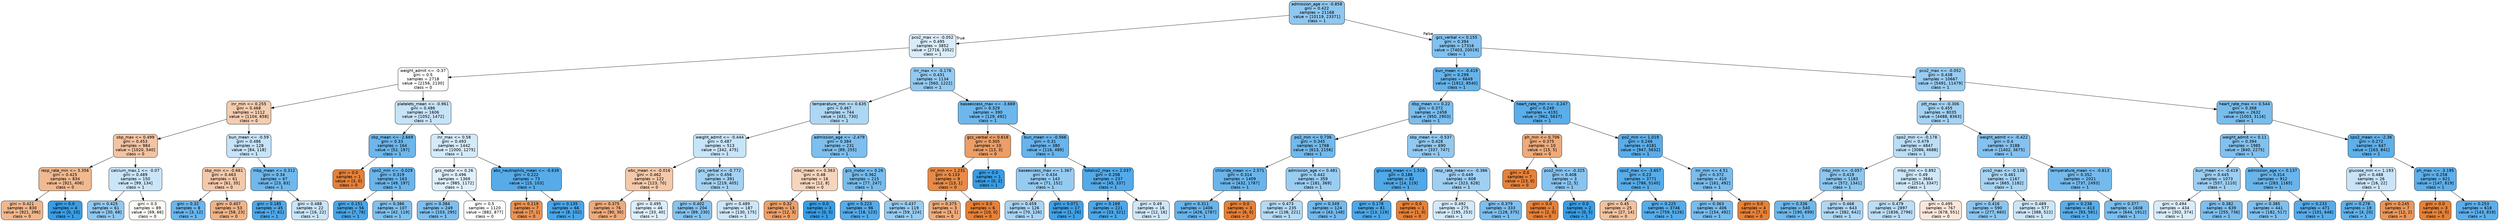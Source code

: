 digraph Tree {
node [shape=box, style="filled, rounded", color="black", fontname="helvetica"] ;
edge [fontname="helvetica"] ;
0 [label="admission_age <= -0.858\ngini = 0.422\nsamples = 21168\nvalue = [10119, 23371]\nclass = 1", fillcolor="#8fc7f0"] ;
1 [label="pco2_max <= -0.052\ngini = 0.495\nsamples = 3852\nvalue = [2716, 3352]\nclass = 1", fillcolor="#d9ecfa"] ;
0 -> 1 [labeldistance=2.5, labelangle=45, headlabel="True"] ;
2 [label="weight_admit <= -0.37\ngini = 0.5\nsamples = 2718\nvalue = [2156, 2130]\nclass = 0", fillcolor="#fffdfd"] ;
1 -> 2 ;
3 [label="inr_min <= 0.255\ngini = 0.468\nsamples = 1112\nvalue = [1104, 658]\nclass = 0", fillcolor="#f4ccaf"] ;
2 -> 3 ;
4 [label="sbp_max <= 0.499\ngini = 0.453\nsamples = 984\nvalue = [1020, 540]\nclass = 0", fillcolor="#f3c4a2"] ;
3 -> 4 ;
5 [label="resp_rate_min <= 3.356\ngini = 0.425\nsamples = 834\nvalue = [921, 406]\nclass = 0", fillcolor="#f0b990"] ;
4 -> 5 ;
6 [label="gini = 0.421\nsamples = 830\nvalue = [921, 396]\nclass = 0", fillcolor="#f0b78e"] ;
5 -> 6 ;
7 [label="gini = 0.0\nsamples = 4\nvalue = [0, 10]\nclass = 1", fillcolor="#399de5"] ;
5 -> 7 ;
8 [label="calcium_max.1 <= -0.07\ngini = 0.489\nsamples = 150\nvalue = [99, 134]\nclass = 1", fillcolor="#cbe5f8"] ;
4 -> 8 ;
9 [label="gini = 0.425\nsamples = 61\nvalue = [30, 68]\nclass = 1", fillcolor="#90c8f0"] ;
8 -> 9 ;
10 [label="gini = 0.5\nsamples = 89\nvalue = [69, 66]\nclass = 0", fillcolor="#fefaf6"] ;
8 -> 10 ;
11 [label="bun_mean <= -0.59\ngini = 0.486\nsamples = 128\nvalue = [84, 118]\nclass = 1", fillcolor="#c6e3f8"] ;
3 -> 11 ;
12 [label="sbp_min <= -0.661\ngini = 0.463\nsamples = 61\nvalue = [61, 35]\nclass = 0", fillcolor="#f4c9ab"] ;
11 -> 12 ;
13 [label="gini = 0.32\nsamples = 8\nvalue = [3, 12]\nclass = 1", fillcolor="#6ab6ec"] ;
12 -> 13 ;
14 [label="gini = 0.407\nsamples = 53\nvalue = [58, 23]\nclass = 0", fillcolor="#efb388"] ;
12 -> 14 ;
15 [label="mbp_mean <= 0.312\ngini = 0.34\nsamples = 67\nvalue = [23, 83]\nclass = 1", fillcolor="#70b8ec"] ;
11 -> 15 ;
16 [label="gini = 0.185\nsamples = 45\nvalue = [7, 61]\nclass = 1", fillcolor="#50a8e8"] ;
15 -> 16 ;
17 [label="gini = 0.488\nsamples = 22\nvalue = [16, 22]\nclass = 1", fillcolor="#c9e4f8"] ;
15 -> 17 ;
18 [label="platelets_mean <= -0.961\ngini = 0.486\nsamples = 1606\nvalue = [1052, 1472]\nclass = 1", fillcolor="#c7e3f8"] ;
2 -> 18 ;
19 [label="sbp_mean <= -2.669\ngini = 0.33\nsamples = 164\nvalue = [52, 197]\nclass = 1", fillcolor="#6db7ec"] ;
18 -> 19 ;
20 [label="gini = 0.0\nsamples = 1\nvalue = [3, 0]\nclass = 0", fillcolor="#e58139"] ;
19 -> 20 ;
21 [label="spo2_min <= -0.029\ngini = 0.319\nsamples = 163\nvalue = [49, 197]\nclass = 1", fillcolor="#6ab5eb"] ;
19 -> 21 ;
22 [label="gini = 0.151\nsamples = 56\nvalue = [7, 78]\nclass = 1", fillcolor="#4ba6e7"] ;
21 -> 22 ;
23 [label="gini = 0.386\nsamples = 107\nvalue = [42, 119]\nclass = 1", fillcolor="#7fc0ee"] ;
21 -> 23 ;
24 [label="inr_max <= 0.58\ngini = 0.493\nsamples = 1442\nvalue = [1000, 1275]\nclass = 1", fillcolor="#d4eaf9"] ;
18 -> 24 ;
25 [label="gcs_motor <= 0.26\ngini = 0.496\nsamples = 1369\nvalue = [985, 1172]\nclass = 1", fillcolor="#dfeffb"] ;
24 -> 25 ;
26 [label="gini = 0.384\nsamples = 249\nvalue = [103, 295]\nclass = 1", fillcolor="#7ebfee"] ;
25 -> 26 ;
27 [label="gini = 0.5\nsamples = 1120\nvalue = [882, 877]\nclass = 0", fillcolor="#fffefe"] ;
25 -> 27 ;
28 [label="abs_neutrophils_mean <= -0.639\ngini = 0.222\nsamples = 73\nvalue = [15, 103]\nclass = 1", fillcolor="#56abe9"] ;
24 -> 28 ;
29 [label="gini = 0.219\nsamples = 7\nvalue = [7, 1]\nclass = 0", fillcolor="#e99355"] ;
28 -> 29 ;
30 [label="gini = 0.135\nsamples = 66\nvalue = [8, 102]\nclass = 1", fillcolor="#49a5e7"] ;
28 -> 30 ;
31 [label="inr_max <= -0.178\ngini = 0.431\nsamples = 1134\nvalue = [560, 1222]\nclass = 1", fillcolor="#94caf1"] ;
1 -> 31 ;
32 [label="temperature_min <= 0.635\ngini = 0.467\nsamples = 744\nvalue = [431, 730]\nclass = 1", fillcolor="#aed7f4"] ;
31 -> 32 ;
33 [label="weight_admit <= -0.444\ngini = 0.487\nsamples = 513\nvalue = [342, 475]\nclass = 1", fillcolor="#c8e4f8"] ;
32 -> 33 ;
34 [label="wbc_mean <= -0.016\ngini = 0.462\nsamples = 122\nvalue = [123, 70]\nclass = 0", fillcolor="#f4c9aa"] ;
33 -> 34 ;
35 [label="gini = 0.375\nsamples = 76\nvalue = [90, 30]\nclass = 0", fillcolor="#eeab7b"] ;
34 -> 35 ;
36 [label="gini = 0.495\nsamples = 46\nvalue = [33, 40]\nclass = 1", fillcolor="#dceefa"] ;
34 -> 36 ;
37 [label="gcs_verbal <= -0.772\ngini = 0.456\nsamples = 391\nvalue = [219, 405]\nclass = 1", fillcolor="#a4d2f3"] ;
33 -> 37 ;
38 [label="gini = 0.402\nsamples = 204\nvalue = [89, 230]\nclass = 1", fillcolor="#86c3ef"] ;
37 -> 38 ;
39 [label="gini = 0.489\nsamples = 187\nvalue = [130, 175]\nclass = 1", fillcolor="#cce6f8"] ;
37 -> 39 ;
40 [label="admission_age <= -2.479\ngini = 0.384\nsamples = 231\nvalue = [89, 255]\nclass = 1", fillcolor="#7ebfee"] ;
32 -> 40 ;
41 [label="wbc_mean <= 0.363\ngini = 0.48\nsamples = 16\nvalue = [12, 8]\nclass = 0", fillcolor="#f6d5bd"] ;
40 -> 41 ;
42 [label="gini = 0.32\nsamples = 13\nvalue = [12, 3]\nclass = 0", fillcolor="#eca06a"] ;
41 -> 42 ;
43 [label="gini = 0.0\nsamples = 3\nvalue = [0, 5]\nclass = 1", fillcolor="#399de5"] ;
41 -> 43 ;
44 [label="gcs_motor <= 0.26\ngini = 0.362\nsamples = 215\nvalue = [77, 247]\nclass = 1", fillcolor="#77bced"] ;
40 -> 44 ;
45 [label="gini = 0.223\nsamples = 96\nvalue = [18, 123]\nclass = 1", fillcolor="#56abe9"] ;
44 -> 45 ;
46 [label="gini = 0.437\nsamples = 119\nvalue = [59, 124]\nclass = 1", fillcolor="#97ccf1"] ;
44 -> 46 ;
47 [label="baseexcess_max <= -3.669\ngini = 0.329\nsamples = 390\nvalue = [129, 492]\nclass = 1", fillcolor="#6db7ec"] ;
31 -> 47 ;
48 [label="gcs_verbal <= 0.618\ngini = 0.305\nsamples = 10\nvalue = [13, 3]\nclass = 0", fillcolor="#eb9e67"] ;
47 -> 48 ;
49 [label="inr_min <= 1.231\ngini = 0.133\nsamples = 9\nvalue = [13, 1]\nclass = 0", fillcolor="#e78b48"] ;
48 -> 49 ;
50 [label="gini = 0.375\nsamples = 3\nvalue = [3, 1]\nclass = 0", fillcolor="#eeab7b"] ;
49 -> 50 ;
51 [label="gini = 0.0\nsamples = 6\nvalue = [10, 0]\nclass = 0", fillcolor="#e58139"] ;
49 -> 51 ;
52 [label="gini = 0.0\nsamples = 1\nvalue = [0, 2]\nclass = 1", fillcolor="#399de5"] ;
48 -> 52 ;
53 [label="bun_mean <= -0.566\ngini = 0.31\nsamples = 380\nvalue = [116, 489]\nclass = 1", fillcolor="#68b4eb"] ;
47 -> 53 ;
54 [label="baseexcess_max <= 1.367\ngini = 0.434\nsamples = 143\nvalue = [71, 152]\nclass = 1", fillcolor="#95cbf1"] ;
53 -> 54 ;
55 [label="gini = 0.459\nsamples = 126\nvalue = [70, 126]\nclass = 1", fillcolor="#a7d3f3"] ;
54 -> 55 ;
56 [label="gini = 0.071\nsamples = 17\nvalue = [1, 26]\nclass = 1", fillcolor="#41a1e6"] ;
54 -> 56 ;
57 [label="totalco2_max <= 2.037\ngini = 0.208\nsamples = 237\nvalue = [45, 337]\nclass = 1", fillcolor="#53aae8"] ;
53 -> 57 ;
58 [label="gini = 0.169\nsamples = 221\nvalue = [33, 321]\nclass = 1", fillcolor="#4da7e8"] ;
57 -> 58 ;
59 [label="gini = 0.49\nsamples = 16\nvalue = [12, 16]\nclass = 1", fillcolor="#cee6f8"] ;
57 -> 59 ;
60 [label="gcs_verbal <= 0.155\ngini = 0.394\nsamples = 17316\nvalue = [7403, 20019]\nclass = 1", fillcolor="#82c1ef"] ;
0 -> 60 [labeldistance=2.5, labelangle=-45, headlabel="False"] ;
61 [label="bun_mean <= -0.419\ngini = 0.299\nsamples = 6649\nvalue = [1912, 8540]\nclass = 1", fillcolor="#65b3eb"] ;
60 -> 61 ;
62 [label="dbp_mean <= 0.22\ngini = 0.372\nsamples = 2458\nvalue = [950, 2903]\nclass = 1", fillcolor="#7abdee"] ;
61 -> 62 ;
63 [label="po2_min <= 0.736\ngini = 0.345\nsamples = 1768\nvalue = [613, 2156]\nclass = 1", fillcolor="#71b9ec"] ;
62 -> 63 ;
64 [label="chloride_mean <= 2.571\ngini = 0.314\nsamples = 1409\nvalue = [432, 1787]\nclass = 1", fillcolor="#69b5eb"] ;
63 -> 64 ;
65 [label="gini = 0.311\nsamples = 1406\nvalue = [426, 1787]\nclass = 1", fillcolor="#68b4eb"] ;
64 -> 65 ;
66 [label="gini = 0.0\nsamples = 3\nvalue = [6, 0]\nclass = 0", fillcolor="#e58139"] ;
64 -> 66 ;
67 [label="admission_age <= 0.481\ngini = 0.442\nsamples = 359\nvalue = [181, 369]\nclass = 1", fillcolor="#9acdf2"] ;
63 -> 67 ;
68 [label="gini = 0.473\nsamples = 235\nvalue = [138, 221]\nclass = 1", fillcolor="#b5daf5"] ;
67 -> 68 ;
69 [label="gini = 0.349\nsamples = 124\nvalue = [43, 148]\nclass = 1", fillcolor="#73b9ed"] ;
67 -> 69 ;
70 [label="sbp_mean <= -0.537\ngini = 0.428\nsamples = 690\nvalue = [337, 747]\nclass = 1", fillcolor="#92c9f1"] ;
62 -> 70 ;
71 [label="glucose_mean <= 1.516\ngini = 0.188\nsamples = 82\nvalue = [14, 119]\nclass = 1", fillcolor="#50a9e8"] ;
70 -> 71 ;
72 [label="gini = 0.178\nsamples = 81\nvalue = [13, 119]\nclass = 1", fillcolor="#4fa8e8"] ;
71 -> 72 ;
73 [label="gini = 0.0\nsamples = 1\nvalue = [1, 0]\nclass = 0", fillcolor="#e58139"] ;
71 -> 73 ;
74 [label="resp_rate_mean <= -0.386\ngini = 0.449\nsamples = 608\nvalue = [323, 628]\nclass = 1", fillcolor="#9fcff2"] ;
70 -> 74 ;
75 [label="gini = 0.492\nsamples = 275\nvalue = [195, 253]\nclass = 1", fillcolor="#d2e9f9"] ;
74 -> 75 ;
76 [label="gini = 0.379\nsamples = 333\nvalue = [128, 375]\nclass = 1", fillcolor="#7dbeee"] ;
74 -> 76 ;
77 [label="heart_rate_min <= -3.247\ngini = 0.249\nsamples = 4191\nvalue = [962, 5637]\nclass = 1", fillcolor="#5baee9"] ;
61 -> 77 ;
78 [label="ph_min <= 0.706\ngini = 0.375\nsamples = 10\nvalue = [15, 5]\nclass = 0", fillcolor="#eeab7b"] ;
77 -> 78 ;
79 [label="gini = 0.0\nsamples = 7\nvalue = [13, 0]\nclass = 0", fillcolor="#e58139"] ;
78 -> 79 ;
80 [label="pco2_min <= -0.325\ngini = 0.408\nsamples = 3\nvalue = [2, 5]\nclass = 1", fillcolor="#88c4ef"] ;
78 -> 80 ;
81 [label="gini = 0.0\nsamples = 1\nvalue = [2, 0]\nclass = 0", fillcolor="#e58139"] ;
80 -> 81 ;
82 [label="gini = 0.0\nsamples = 2\nvalue = [0, 5]\nclass = 1", fillcolor="#399de5"] ;
80 -> 82 ;
83 [label="po2_min <= 1.019\ngini = 0.246\nsamples = 4181\nvalue = [947, 5632]\nclass = 1", fillcolor="#5aade9"] ;
77 -> 83 ;
84 [label="spo2_max <= -3.657\ngini = 0.23\nsamples = 3771\nvalue = [786, 5140]\nclass = 1", fillcolor="#57ace9"] ;
83 -> 84 ;
85 [label="gini = 0.45\nsamples = 25\nvalue = [27, 14]\nclass = 0", fillcolor="#f2c2a0"] ;
84 -> 85 ;
86 [label="gini = 0.225\nsamples = 3746\nvalue = [759, 5126]\nclass = 1", fillcolor="#56ace9"] ;
84 -> 86 ;
87 [label="inr_min <= 4.51\ngini = 0.372\nsamples = 410\nvalue = [161, 492]\nclass = 1", fillcolor="#7abdee"] ;
83 -> 87 ;
88 [label="gini = 0.363\nsamples = 406\nvalue = [154, 492]\nclass = 1", fillcolor="#77bced"] ;
87 -> 88 ;
89 [label="gini = 0.0\nsamples = 4\nvalue = [7, 0]\nclass = 0", fillcolor="#e58139"] ;
87 -> 89 ;
90 [label="pco2_max <= -0.052\ngini = 0.438\nsamples = 10667\nvalue = [5491, 11479]\nclass = 1", fillcolor="#98ccf1"] ;
60 -> 90 ;
91 [label="ptt_max <= -0.306\ngini = 0.455\nsamples = 8035\nvalue = [4488, 8363]\nclass = 1", fillcolor="#a3d2f3"] ;
90 -> 91 ;
92 [label="spo2_min <= -0.178\ngini = 0.479\nsamples = 4847\nvalue = [3086, 4688]\nclass = 1", fillcolor="#bbdef6"] ;
91 -> 92 ;
93 [label="mbp_min <= -0.057\ngini = 0.419\nsamples = 1183\nvalue = [572, 1341]\nclass = 1", fillcolor="#8dc7f0"] ;
92 -> 93 ;
94 [label="gini = 0.336\nsamples = 540\nvalue = [190, 699]\nclass = 1", fillcolor="#6fb8ec"] ;
93 -> 94 ;
95 [label="gini = 0.468\nsamples = 643\nvalue = [382, 642]\nclass = 1", fillcolor="#afd7f4"] ;
93 -> 95 ;
96 [label="mbp_min <= 0.892\ngini = 0.49\nsamples = 3664\nvalue = [2514, 3347]\nclass = 1", fillcolor="#cee7f9"] ;
92 -> 96 ;
97 [label="gini = 0.479\nsamples = 2897\nvalue = [1836, 2796]\nclass = 1", fillcolor="#bbddf6"] ;
96 -> 97 ;
98 [label="gini = 0.495\nsamples = 767\nvalue = [678, 551]\nclass = 0", fillcolor="#fae7da"] ;
96 -> 98 ;
99 [label="weight_admit <= -0.422\ngini = 0.4\nsamples = 3188\nvalue = [1402, 3675]\nclass = 1", fillcolor="#85c2ef"] ;
91 -> 99 ;
100 [label="pco2_max <= -0.138\ngini = 0.461\nsamples = 1167\nvalue = [665, 1182]\nclass = 1", fillcolor="#a8d4f4"] ;
99 -> 100 ;
101 [label="gini = 0.416\nsamples = 590\nvalue = [277, 660]\nclass = 1", fillcolor="#8cc6f0"] ;
100 -> 101 ;
102 [label="gini = 0.489\nsamples = 577\nvalue = [388, 522]\nclass = 1", fillcolor="#cce6f8"] ;
100 -> 102 ;
103 [label="temperature_mean <= -0.613\ngini = 0.352\nsamples = 2021\nvalue = [737, 2493]\nclass = 1", fillcolor="#74baed"] ;
99 -> 103 ;
104 [label="gini = 0.238\nsamples = 413\nvalue = [93, 581]\nclass = 1", fillcolor="#59ade9"] ;
103 -> 104 ;
105 [label="gini = 0.377\nsamples = 1608\nvalue = [644, 1912]\nclass = 1", fillcolor="#7cbeee"] ;
103 -> 105 ;
106 [label="heart_rate_max <= 0.544\ngini = 0.368\nsamples = 2632\nvalue = [1003, 3116]\nclass = 1", fillcolor="#79bded"] ;
90 -> 106 ;
107 [label="weight_admit <= 0.11\ngini = 0.394\nsamples = 1985\nvalue = [840, 2275]\nclass = 1", fillcolor="#82c1ef"] ;
106 -> 107 ;
108 [label="bun_mean <= -0.419\ngini = 0.445\nsamples = 1073\nvalue = [557, 1110]\nclass = 1", fillcolor="#9ccef2"] ;
107 -> 108 ;
109 [label="gini = 0.494\nsamples = 434\nvalue = [302, 374]\nclass = 1", fillcolor="#d9ecfa"] ;
108 -> 109 ;
110 [label="gini = 0.382\nsamples = 639\nvalue = [255, 736]\nclass = 1", fillcolor="#7ebfee"] ;
108 -> 110 ;
111 [label="admission_age <= 0.137\ngini = 0.314\nsamples = 912\nvalue = [283, 1165]\nclass = 1", fillcolor="#69b5eb"] ;
107 -> 111 ;
112 [label="gini = 0.385\nsamples = 441\nvalue = [182, 517]\nclass = 1", fillcolor="#7fbfee"] ;
111 -> 112 ;
113 [label="gini = 0.233\nsamples = 471\nvalue = [101, 648]\nclass = 1", fillcolor="#58ace9"] ;
111 -> 113 ;
114 [label="spo2_mean <= -2.36\ngini = 0.272\nsamples = 647\nvalue = [163, 841]\nclass = 1", fillcolor="#5fb0ea"] ;
106 -> 114 ;
115 [label="glucose_min <= 1.193\ngini = 0.488\nsamples = 26\nvalue = [16, 22]\nclass = 1", fillcolor="#c9e4f8"] ;
114 -> 115 ;
116 [label="gini = 0.278\nsamples = 19\nvalue = [4, 20]\nclass = 1", fillcolor="#61b1ea"] ;
115 -> 116 ;
117 [label="gini = 0.245\nsamples = 7\nvalue = [12, 2]\nclass = 0", fillcolor="#e9965a"] ;
115 -> 117 ;
118 [label="ph_max <= -3.195\ngini = 0.258\nsamples = 621\nvalue = [147, 819]\nclass = 1", fillcolor="#5dafea"] ;
114 -> 118 ;
119 [label="gini = 0.0\nsamples = 3\nvalue = [4, 0]\nclass = 0", fillcolor="#e58139"] ;
118 -> 119 ;
120 [label="gini = 0.253\nsamples = 618\nvalue = [143, 819]\nclass = 1", fillcolor="#5caeea"] ;
118 -> 120 ;
}